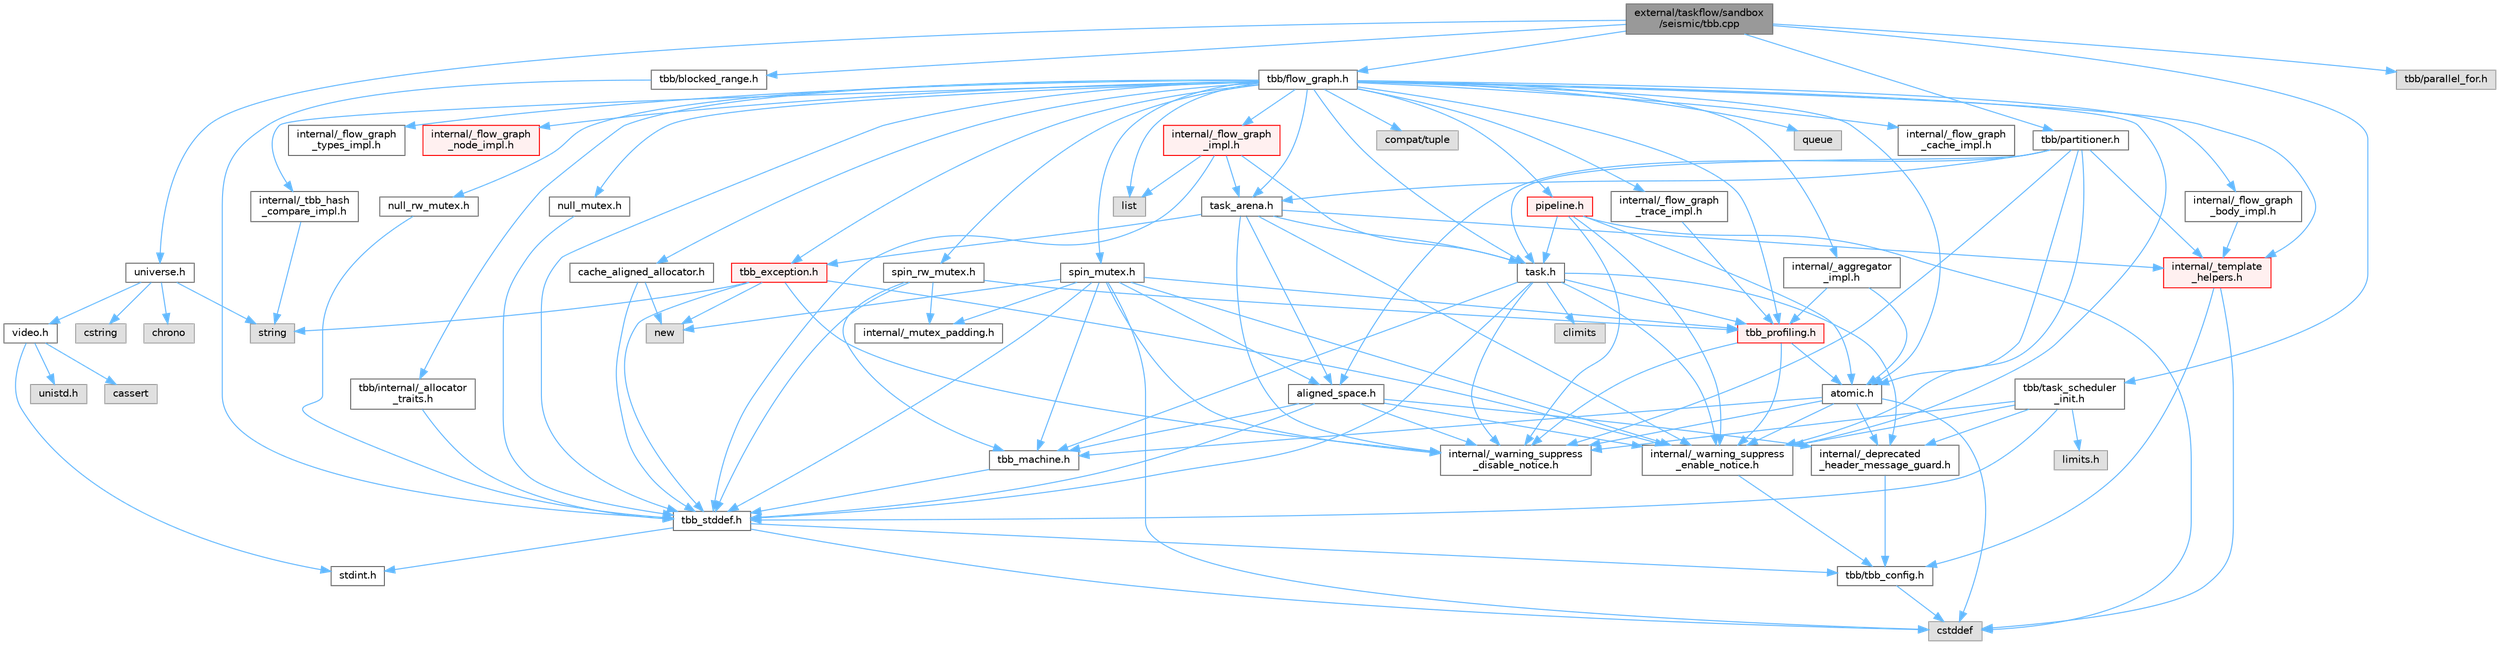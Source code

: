 digraph "external/taskflow/sandbox/seismic/tbb.cpp"
{
 // LATEX_PDF_SIZE
  bgcolor="transparent";
  edge [fontname=Helvetica,fontsize=10,labelfontname=Helvetica,labelfontsize=10];
  node [fontname=Helvetica,fontsize=10,shape=box,height=0.2,width=0.4];
  Node1 [id="Node000001",label="external/taskflow/sandbox\l/seismic/tbb.cpp",height=0.2,width=0.4,color="gray40", fillcolor="grey60", style="filled", fontcolor="black",tooltip=" "];
  Node1 -> Node2 [id="edge1_Node000001_Node000002",color="steelblue1",style="solid",tooltip=" "];
  Node2 [id="Node000002",label="universe.h",height=0.2,width=0.4,color="grey40", fillcolor="white", style="filled",URL="$sandbox_2seismic_2universe_8h.html",tooltip=" "];
  Node2 -> Node3 [id="edge2_Node000002_Node000003",color="steelblue1",style="solid",tooltip=" "];
  Node3 [id="Node000003",label="chrono",height=0.2,width=0.4,color="grey60", fillcolor="#E0E0E0", style="filled",tooltip=" "];
  Node2 -> Node4 [id="edge3_Node000002_Node000004",color="steelblue1",style="solid",tooltip=" "];
  Node4 [id="Node000004",label="string",height=0.2,width=0.4,color="grey60", fillcolor="#E0E0E0", style="filled",tooltip=" "];
  Node2 -> Node5 [id="edge4_Node000002_Node000005",color="steelblue1",style="solid",tooltip=" "];
  Node5 [id="Node000005",label="cstring",height=0.2,width=0.4,color="grey60", fillcolor="#E0E0E0", style="filled",tooltip=" "];
  Node2 -> Node6 [id="edge5_Node000002_Node000006",color="steelblue1",style="solid",tooltip=" "];
  Node6 [id="Node000006",label="video.h",height=0.2,width=0.4,color="grey40", fillcolor="white", style="filled",URL="$sandbox_2seismic_2video_8h.html",tooltip=" "];
  Node6 -> Node7 [id="edge6_Node000006_Node000007",color="steelblue1",style="solid",tooltip=" "];
  Node7 [id="Node000007",label="cassert",height=0.2,width=0.4,color="grey60", fillcolor="#E0E0E0", style="filled",tooltip=" "];
  Node6 -> Node8 [id="edge7_Node000006_Node000008",color="steelblue1",style="solid",tooltip=" "];
  Node8 [id="Node000008",label="stdint.h",height=0.2,width=0.4,color="grey40", fillcolor="white", style="filled",URL="$stdint_8h.html",tooltip=" "];
  Node6 -> Node9 [id="edge8_Node000006_Node000009",color="steelblue1",style="solid",tooltip=" "];
  Node9 [id="Node000009",label="unistd.h",height=0.2,width=0.4,color="grey60", fillcolor="#E0E0E0", style="filled",tooltip=" "];
  Node1 -> Node10 [id="edge9_Node000001_Node000010",color="steelblue1",style="solid",tooltip=" "];
  Node10 [id="Node000010",label="tbb/task_scheduler\l_init.h",height=0.2,width=0.4,color="grey40", fillcolor="white", style="filled",URL="$task__scheduler__init_8h.html",tooltip=" "];
  Node10 -> Node11 [id="edge10_Node000010_Node000011",color="steelblue1",style="solid",tooltip=" "];
  Node11 [id="Node000011",label="internal/_deprecated\l_header_message_guard.h",height=0.2,width=0.4,color="grey40", fillcolor="white", style="filled",URL="$__deprecated__header__message__guard_8h.html",tooltip=" "];
  Node11 -> Node12 [id="edge11_Node000011_Node000012",color="steelblue1",style="solid",tooltip=" "];
  Node12 [id="Node000012",label="tbb/tbb_config.h",height=0.2,width=0.4,color="grey40", fillcolor="white", style="filled",URL="$tbb__config_8h.html",tooltip=" "];
  Node12 -> Node13 [id="edge12_Node000012_Node000013",color="steelblue1",style="solid",tooltip=" "];
  Node13 [id="Node000013",label="cstddef",height=0.2,width=0.4,color="grey60", fillcolor="#E0E0E0", style="filled",tooltip=" "];
  Node10 -> Node14 [id="edge13_Node000010_Node000014",color="steelblue1",style="solid",tooltip=" "];
  Node14 [id="Node000014",label="internal/_warning_suppress\l_enable_notice.h",height=0.2,width=0.4,color="grey40", fillcolor="white", style="filled",URL="$__warning__suppress__enable__notice_8h.html",tooltip=" "];
  Node14 -> Node12 [id="edge14_Node000014_Node000012",color="steelblue1",style="solid",tooltip=" "];
  Node10 -> Node15 [id="edge15_Node000010_Node000015",color="steelblue1",style="solid",tooltip=" "];
  Node15 [id="Node000015",label="tbb_stddef.h",height=0.2,width=0.4,color="grey40", fillcolor="white", style="filled",URL="$tbb__stddef_8h.html",tooltip=" "];
  Node15 -> Node12 [id="edge16_Node000015_Node000012",color="steelblue1",style="solid",tooltip=" "];
  Node15 -> Node13 [id="edge17_Node000015_Node000013",color="steelblue1",style="solid",tooltip=" "];
  Node15 -> Node8 [id="edge18_Node000015_Node000008",color="steelblue1",style="solid",tooltip=" "];
  Node10 -> Node16 [id="edge19_Node000010_Node000016",color="steelblue1",style="solid",tooltip=" "];
  Node16 [id="Node000016",label="limits.h",height=0.2,width=0.4,color="grey60", fillcolor="#E0E0E0", style="filled",tooltip=" "];
  Node10 -> Node17 [id="edge20_Node000010_Node000017",color="steelblue1",style="solid",tooltip=" "];
  Node17 [id="Node000017",label="internal/_warning_suppress\l_disable_notice.h",height=0.2,width=0.4,color="grey40", fillcolor="white", style="filled",URL="$__warning__suppress__disable__notice_8h.html",tooltip=" "];
  Node1 -> Node18 [id="edge21_Node000001_Node000018",color="steelblue1",style="solid",tooltip=" "];
  Node18 [id="Node000018",label="tbb/flow_graph.h",height=0.2,width=0.4,color="grey40", fillcolor="white", style="filled",URL="$flow__graph_8h.html",tooltip="The graph related classes and functions"];
  Node18 -> Node14 [id="edge22_Node000018_Node000014",color="steelblue1",style="solid",tooltip=" "];
  Node18 -> Node15 [id="edge23_Node000018_Node000015",color="steelblue1",style="solid",tooltip=" "];
  Node18 -> Node19 [id="edge24_Node000018_Node000019",color="steelblue1",style="solid",tooltip=" "];
  Node19 [id="Node000019",label="atomic.h",height=0.2,width=0.4,color="grey40", fillcolor="white", style="filled",URL="$external_2taskflow_23rd-party_2tbb_2include_2tbb_2atomic_8h.html",tooltip=" "];
  Node19 -> Node11 [id="edge25_Node000019_Node000011",color="steelblue1",style="solid",tooltip=" "];
  Node19 -> Node14 [id="edge26_Node000019_Node000014",color="steelblue1",style="solid",tooltip=" "];
  Node19 -> Node13 [id="edge27_Node000019_Node000013",color="steelblue1",style="solid",tooltip=" "];
  Node19 -> Node20 [id="edge28_Node000019_Node000020",color="steelblue1",style="solid",tooltip=" "];
  Node20 [id="Node000020",label="tbb_machine.h",height=0.2,width=0.4,color="grey40", fillcolor="white", style="filled",URL="$tbb__machine_8h.html",tooltip=" "];
  Node20 -> Node15 [id="edge29_Node000020_Node000015",color="steelblue1",style="solid",tooltip=" "];
  Node19 -> Node17 [id="edge30_Node000019_Node000017",color="steelblue1",style="solid",tooltip=" "];
  Node18 -> Node21 [id="edge31_Node000018_Node000021",color="steelblue1",style="solid",tooltip=" "];
  Node21 [id="Node000021",label="spin_mutex.h",height=0.2,width=0.4,color="grey40", fillcolor="white", style="filled",URL="$external_2taskflow_23rd-party_2tbb_2include_2tbb_2spin__mutex_8h.html",tooltip=" "];
  Node21 -> Node14 [id="edge32_Node000021_Node000014",color="steelblue1",style="solid",tooltip=" "];
  Node21 -> Node13 [id="edge33_Node000021_Node000013",color="steelblue1",style="solid",tooltip=" "];
  Node21 -> Node22 [id="edge34_Node000021_Node000022",color="steelblue1",style="solid",tooltip=" "];
  Node22 [id="Node000022",label="new",height=0.2,width=0.4,color="grey60", fillcolor="#E0E0E0", style="filled",tooltip=" "];
  Node21 -> Node23 [id="edge35_Node000021_Node000023",color="steelblue1",style="solid",tooltip=" "];
  Node23 [id="Node000023",label="aligned_space.h",height=0.2,width=0.4,color="grey40", fillcolor="white", style="filled",URL="$aligned__space_8h.html",tooltip=" "];
  Node23 -> Node11 [id="edge36_Node000023_Node000011",color="steelblue1",style="solid",tooltip=" "];
  Node23 -> Node14 [id="edge37_Node000023_Node000014",color="steelblue1",style="solid",tooltip=" "];
  Node23 -> Node15 [id="edge38_Node000023_Node000015",color="steelblue1",style="solid",tooltip=" "];
  Node23 -> Node20 [id="edge39_Node000023_Node000020",color="steelblue1",style="solid",tooltip=" "];
  Node23 -> Node17 [id="edge40_Node000023_Node000017",color="steelblue1",style="solid",tooltip=" "];
  Node21 -> Node15 [id="edge41_Node000021_Node000015",color="steelblue1",style="solid",tooltip=" "];
  Node21 -> Node20 [id="edge42_Node000021_Node000020",color="steelblue1",style="solid",tooltip=" "];
  Node21 -> Node24 [id="edge43_Node000021_Node000024",color="steelblue1",style="solid",tooltip=" "];
  Node24 [id="Node000024",label="tbb_profiling.h",height=0.2,width=0.4,color="red", fillcolor="#FFF0F0", style="filled",URL="$tbb__profiling_8h.html",tooltip=" "];
  Node24 -> Node14 [id="edge44_Node000024_Node000014",color="steelblue1",style="solid",tooltip=" "];
  Node24 -> Node19 [id="edge45_Node000024_Node000019",color="steelblue1",style="solid",tooltip=" "];
  Node24 -> Node17 [id="edge46_Node000024_Node000017",color="steelblue1",style="solid",tooltip=" "];
  Node21 -> Node26 [id="edge47_Node000021_Node000026",color="steelblue1",style="solid",tooltip=" "];
  Node26 [id="Node000026",label="internal/_mutex_padding.h",height=0.2,width=0.4,color="grey40", fillcolor="white", style="filled",URL="$__mutex__padding_8h.html",tooltip=" "];
  Node21 -> Node17 [id="edge48_Node000021_Node000017",color="steelblue1",style="solid",tooltip=" "];
  Node18 -> Node27 [id="edge49_Node000018_Node000027",color="steelblue1",style="solid",tooltip=" "];
  Node27 [id="Node000027",label="null_mutex.h",height=0.2,width=0.4,color="grey40", fillcolor="white", style="filled",URL="$external_2taskflow_23rd-party_2tbb_2include_2tbb_2null__mutex_8h.html",tooltip=" "];
  Node27 -> Node15 [id="edge50_Node000027_Node000015",color="steelblue1",style="solid",tooltip=" "];
  Node18 -> Node28 [id="edge51_Node000018_Node000028",color="steelblue1",style="solid",tooltip=" "];
  Node28 [id="Node000028",label="spin_rw_mutex.h",height=0.2,width=0.4,color="grey40", fillcolor="white", style="filled",URL="$spin__rw__mutex_8h.html",tooltip=" "];
  Node28 -> Node15 [id="edge52_Node000028_Node000015",color="steelblue1",style="solid",tooltip=" "];
  Node28 -> Node20 [id="edge53_Node000028_Node000020",color="steelblue1",style="solid",tooltip=" "];
  Node28 -> Node24 [id="edge54_Node000028_Node000024",color="steelblue1",style="solid",tooltip=" "];
  Node28 -> Node26 [id="edge55_Node000028_Node000026",color="steelblue1",style="solid",tooltip=" "];
  Node18 -> Node29 [id="edge56_Node000018_Node000029",color="steelblue1",style="solid",tooltip=" "];
  Node29 [id="Node000029",label="null_rw_mutex.h",height=0.2,width=0.4,color="grey40", fillcolor="white", style="filled",URL="$null__rw__mutex_8h.html",tooltip=" "];
  Node29 -> Node15 [id="edge57_Node000029_Node000015",color="steelblue1",style="solid",tooltip=" "];
  Node18 -> Node30 [id="edge58_Node000018_Node000030",color="steelblue1",style="solid",tooltip=" "];
  Node30 [id="Node000030",label="task.h",height=0.2,width=0.4,color="grey40", fillcolor="white", style="filled",URL="$task_8h.html",tooltip=" "];
  Node30 -> Node11 [id="edge59_Node000030_Node000011",color="steelblue1",style="solid",tooltip=" "];
  Node30 -> Node14 [id="edge60_Node000030_Node000014",color="steelblue1",style="solid",tooltip=" "];
  Node30 -> Node15 [id="edge61_Node000030_Node000015",color="steelblue1",style="solid",tooltip=" "];
  Node30 -> Node20 [id="edge62_Node000030_Node000020",color="steelblue1",style="solid",tooltip=" "];
  Node30 -> Node24 [id="edge63_Node000030_Node000024",color="steelblue1",style="solid",tooltip=" "];
  Node30 -> Node31 [id="edge64_Node000030_Node000031",color="steelblue1",style="solid",tooltip=" "];
  Node31 [id="Node000031",label="climits",height=0.2,width=0.4,color="grey60", fillcolor="#E0E0E0", style="filled",tooltip=" "];
  Node30 -> Node17 [id="edge65_Node000030_Node000017",color="steelblue1",style="solid",tooltip=" "];
  Node18 -> Node32 [id="edge66_Node000018_Node000032",color="steelblue1",style="solid",tooltip=" "];
  Node32 [id="Node000032",label="cache_aligned_allocator.h",height=0.2,width=0.4,color="grey40", fillcolor="white", style="filled",URL="$cache__aligned__allocator_8h.html",tooltip=" "];
  Node32 -> Node22 [id="edge67_Node000032_Node000022",color="steelblue1",style="solid",tooltip=" "];
  Node32 -> Node15 [id="edge68_Node000032_Node000015",color="steelblue1",style="solid",tooltip=" "];
  Node18 -> Node33 [id="edge69_Node000018_Node000033",color="steelblue1",style="solid",tooltip=" "];
  Node33 [id="Node000033",label="tbb_exception.h",height=0.2,width=0.4,color="red", fillcolor="#FFF0F0", style="filled",URL="$tbb__exception_8h.html",tooltip=" "];
  Node33 -> Node14 [id="edge70_Node000033_Node000014",color="steelblue1",style="solid",tooltip=" "];
  Node33 -> Node15 [id="edge71_Node000033_Node000015",color="steelblue1",style="solid",tooltip=" "];
  Node33 -> Node22 [id="edge72_Node000033_Node000022",color="steelblue1",style="solid",tooltip=" "];
  Node33 -> Node4 [id="edge73_Node000033_Node000004",color="steelblue1",style="solid",tooltip=" "];
  Node33 -> Node17 [id="edge74_Node000033_Node000017",color="steelblue1",style="solid",tooltip=" "];
  Node18 -> Node37 [id="edge75_Node000018_Node000037",color="steelblue1",style="solid",tooltip=" "];
  Node37 [id="Node000037",label="pipeline.h",height=0.2,width=0.4,color="red", fillcolor="#FFF0F0", style="filled",URL="$pipeline_8h.html",tooltip=" "];
  Node37 -> Node14 [id="edge76_Node000037_Node000014",color="steelblue1",style="solid",tooltip=" "];
  Node37 -> Node19 [id="edge77_Node000037_Node000019",color="steelblue1",style="solid",tooltip=" "];
  Node37 -> Node30 [id="edge78_Node000037_Node000030",color="steelblue1",style="solid",tooltip=" "];
  Node37 -> Node13 [id="edge79_Node000037_Node000013",color="steelblue1",style="solid",tooltip=" "];
  Node37 -> Node17 [id="edge80_Node000037_Node000017",color="steelblue1",style="solid",tooltip=" "];
  Node18 -> Node38 [id="edge81_Node000018_Node000038",color="steelblue1",style="solid",tooltip=" "];
  Node38 [id="Node000038",label="internal/_template\l_helpers.h",height=0.2,width=0.4,color="red", fillcolor="#FFF0F0", style="filled",URL="$__template__helpers_8h.html",tooltip=" "];
  Node38 -> Node13 [id="edge82_Node000038_Node000013",color="steelblue1",style="solid",tooltip=" "];
  Node38 -> Node12 [id="edge83_Node000038_Node000012",color="steelblue1",style="solid",tooltip=" "];
  Node18 -> Node40 [id="edge84_Node000018_Node000040",color="steelblue1",style="solid",tooltip=" "];
  Node40 [id="Node000040",label="internal/_aggregator\l_impl.h",height=0.2,width=0.4,color="grey40", fillcolor="white", style="filled",URL="$__aggregator__impl_8h.html",tooltip=" "];
  Node40 -> Node19 [id="edge85_Node000040_Node000019",color="steelblue1",style="solid",tooltip=" "];
  Node40 -> Node24 [id="edge86_Node000040_Node000024",color="steelblue1",style="solid",tooltip=" "];
  Node18 -> Node41 [id="edge87_Node000018_Node000041",color="steelblue1",style="solid",tooltip=" "];
  Node41 [id="Node000041",label="tbb/internal/_allocator\l_traits.h",height=0.2,width=0.4,color="grey40", fillcolor="white", style="filled",URL="$__allocator__traits_8h.html",tooltip=" "];
  Node41 -> Node15 [id="edge88_Node000041_Node000015",color="steelblue1",style="solid",tooltip=" "];
  Node18 -> Node24 [id="edge89_Node000018_Node000024",color="steelblue1",style="solid",tooltip=" "];
  Node18 -> Node42 [id="edge90_Node000018_Node000042",color="steelblue1",style="solid",tooltip=" "];
  Node42 [id="Node000042",label="task_arena.h",height=0.2,width=0.4,color="grey40", fillcolor="white", style="filled",URL="$task__arena_8h.html",tooltip=" "];
  Node42 -> Node14 [id="edge91_Node000042_Node000014",color="steelblue1",style="solid",tooltip=" "];
  Node42 -> Node30 [id="edge92_Node000042_Node000030",color="steelblue1",style="solid",tooltip=" "];
  Node42 -> Node33 [id="edge93_Node000042_Node000033",color="steelblue1",style="solid",tooltip=" "];
  Node42 -> Node38 [id="edge94_Node000042_Node000038",color="steelblue1",style="solid",tooltip=" "];
  Node42 -> Node23 [id="edge95_Node000042_Node000023",color="steelblue1",style="solid",tooltip=" "];
  Node42 -> Node17 [id="edge96_Node000042_Node000017",color="steelblue1",style="solid",tooltip=" "];
  Node18 -> Node43 [id="edge97_Node000018_Node000043",color="steelblue1",style="solid",tooltip=" "];
  Node43 [id="Node000043",label="compat/tuple",height=0.2,width=0.4,color="grey60", fillcolor="#E0E0E0", style="filled",tooltip=" "];
  Node18 -> Node44 [id="edge98_Node000018_Node000044",color="steelblue1",style="solid",tooltip=" "];
  Node44 [id="Node000044",label="list",height=0.2,width=0.4,color="grey60", fillcolor="#E0E0E0", style="filled",tooltip=" "];
  Node18 -> Node45 [id="edge99_Node000018_Node000045",color="steelblue1",style="solid",tooltip=" "];
  Node45 [id="Node000045",label="queue",height=0.2,width=0.4,color="grey60", fillcolor="#E0E0E0", style="filled",tooltip=" "];
  Node18 -> Node46 [id="edge100_Node000018_Node000046",color="steelblue1",style="solid",tooltip=" "];
  Node46 [id="Node000046",label="internal/_flow_graph\l_impl.h",height=0.2,width=0.4,color="red", fillcolor="#FFF0F0", style="filled",URL="$__flow__graph__impl_8h.html",tooltip=" "];
  Node46 -> Node15 [id="edge101_Node000046_Node000015",color="steelblue1",style="solid",tooltip=" "];
  Node46 -> Node30 [id="edge102_Node000046_Node000030",color="steelblue1",style="solid",tooltip=" "];
  Node46 -> Node42 [id="edge103_Node000046_Node000042",color="steelblue1",style="solid",tooltip=" "];
  Node46 -> Node44 [id="edge104_Node000046_Node000044",color="steelblue1",style="solid",tooltip=" "];
  Node18 -> Node48 [id="edge105_Node000018_Node000048",color="steelblue1",style="solid",tooltip=" "];
  Node48 [id="Node000048",label="internal/_flow_graph\l_trace_impl.h",height=0.2,width=0.4,color="grey40", fillcolor="white", style="filled",URL="$__flow__graph__trace__impl_8h.html",tooltip=" "];
  Node48 -> Node24 [id="edge106_Node000048_Node000024",color="steelblue1",style="solid",tooltip=" "];
  Node18 -> Node49 [id="edge107_Node000018_Node000049",color="steelblue1",style="solid",tooltip=" "];
  Node49 [id="Node000049",label="internal/_tbb_hash\l_compare_impl.h",height=0.2,width=0.4,color="grey40", fillcolor="white", style="filled",URL="$__tbb__hash__compare__impl_8h.html",tooltip=" "];
  Node49 -> Node4 [id="edge108_Node000049_Node000004",color="steelblue1",style="solid",tooltip=" "];
  Node18 -> Node50 [id="edge109_Node000018_Node000050",color="steelblue1",style="solid",tooltip=" "];
  Node50 [id="Node000050",label="internal/_flow_graph\l_body_impl.h",height=0.2,width=0.4,color="grey40", fillcolor="white", style="filled",URL="$__flow__graph__body__impl_8h.html",tooltip=" "];
  Node50 -> Node38 [id="edge110_Node000050_Node000038",color="steelblue1",style="solid",tooltip=" "];
  Node18 -> Node51 [id="edge111_Node000018_Node000051",color="steelblue1",style="solid",tooltip=" "];
  Node51 [id="Node000051",label="internal/_flow_graph\l_cache_impl.h",height=0.2,width=0.4,color="grey40", fillcolor="white", style="filled",URL="$__flow__graph__cache__impl_8h.html",tooltip=" "];
  Node18 -> Node52 [id="edge112_Node000018_Node000052",color="steelblue1",style="solid",tooltip=" "];
  Node52 [id="Node000052",label="internal/_flow_graph\l_types_impl.h",height=0.2,width=0.4,color="grey40", fillcolor="white", style="filled",URL="$__flow__graph__types__impl_8h.html",tooltip=" "];
  Node18 -> Node53 [id="edge113_Node000018_Node000053",color="steelblue1",style="solid",tooltip=" "];
  Node53 [id="Node000053",label="internal/_flow_graph\l_node_impl.h",height=0.2,width=0.4,color="red", fillcolor="#FFF0F0", style="filled",URL="$__flow__graph__node__impl_8h.html",tooltip=" "];
  Node1 -> Node55 [id="edge114_Node000001_Node000055",color="steelblue1",style="solid",tooltip=" "];
  Node55 [id="Node000055",label="tbb/partitioner.h",height=0.2,width=0.4,color="grey40", fillcolor="white", style="filled",URL="$partitioner_8h.html",tooltip=" "];
  Node55 -> Node14 [id="edge115_Node000055_Node000014",color="steelblue1",style="solid",tooltip=" "];
  Node55 -> Node30 [id="edge116_Node000055_Node000030",color="steelblue1",style="solid",tooltip=" "];
  Node55 -> Node42 [id="edge117_Node000055_Node000042",color="steelblue1",style="solid",tooltip=" "];
  Node55 -> Node23 [id="edge118_Node000055_Node000023",color="steelblue1",style="solid",tooltip=" "];
  Node55 -> Node19 [id="edge119_Node000055_Node000019",color="steelblue1",style="solid",tooltip=" "];
  Node55 -> Node38 [id="edge120_Node000055_Node000038",color="steelblue1",style="solid",tooltip=" "];
  Node55 -> Node17 [id="edge121_Node000055_Node000017",color="steelblue1",style="solid",tooltip=" "];
  Node1 -> Node56 [id="edge122_Node000001_Node000056",color="steelblue1",style="solid",tooltip=" "];
  Node56 [id="Node000056",label="tbb/blocked_range.h",height=0.2,width=0.4,color="grey40", fillcolor="white", style="filled",URL="$blocked__range_8h.html",tooltip=" "];
  Node56 -> Node15 [id="edge123_Node000056_Node000015",color="steelblue1",style="solid",tooltip=" "];
  Node1 -> Node57 [id="edge124_Node000001_Node000057",color="steelblue1",style="solid",tooltip=" "];
  Node57 [id="Node000057",label="tbb/parallel_for.h",height=0.2,width=0.4,color="grey60", fillcolor="#E0E0E0", style="filled",tooltip=" "];
}
